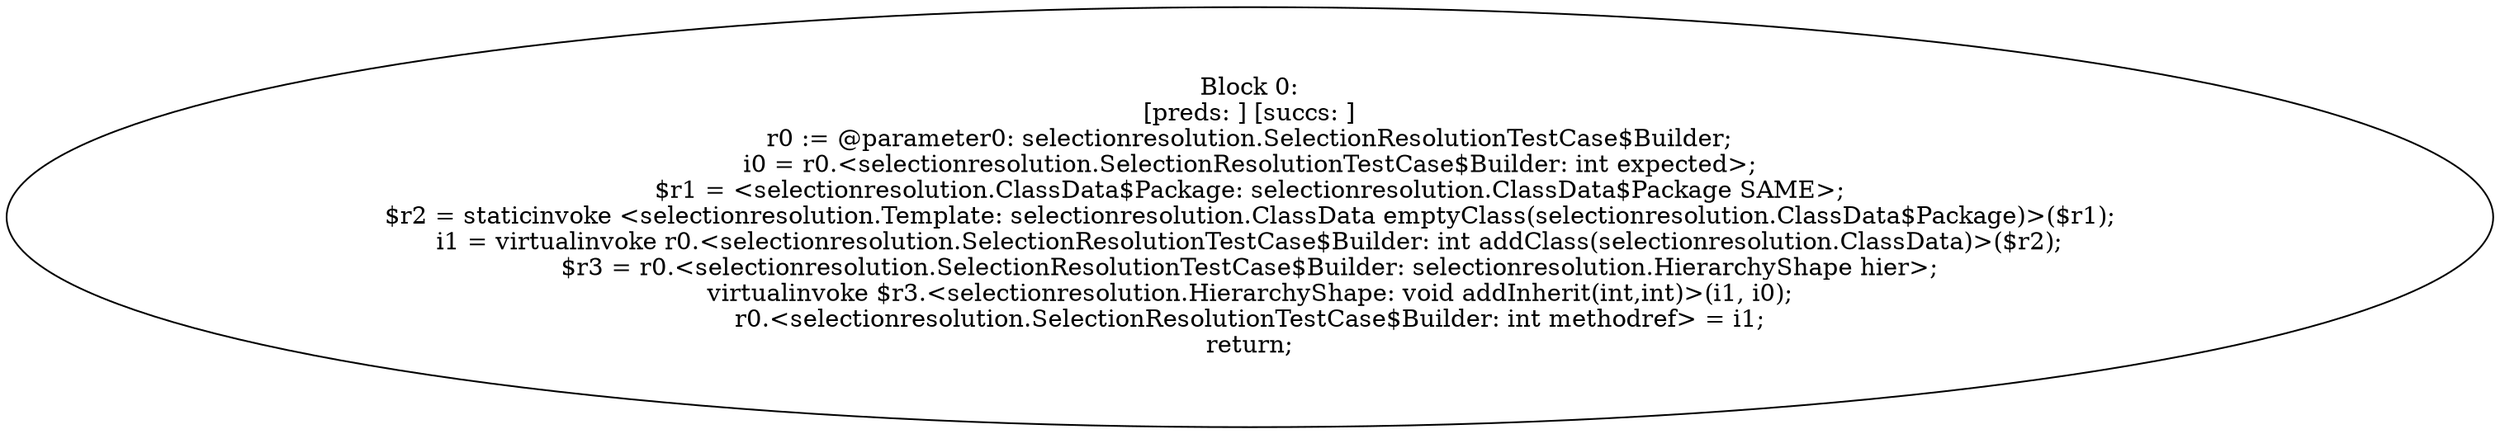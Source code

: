 digraph "unitGraph" {
    "Block 0:
[preds: ] [succs: ]
r0 := @parameter0: selectionresolution.SelectionResolutionTestCase$Builder;
i0 = r0.<selectionresolution.SelectionResolutionTestCase$Builder: int expected>;
$r1 = <selectionresolution.ClassData$Package: selectionresolution.ClassData$Package SAME>;
$r2 = staticinvoke <selectionresolution.Template: selectionresolution.ClassData emptyClass(selectionresolution.ClassData$Package)>($r1);
i1 = virtualinvoke r0.<selectionresolution.SelectionResolutionTestCase$Builder: int addClass(selectionresolution.ClassData)>($r2);
$r3 = r0.<selectionresolution.SelectionResolutionTestCase$Builder: selectionresolution.HierarchyShape hier>;
virtualinvoke $r3.<selectionresolution.HierarchyShape: void addInherit(int,int)>(i1, i0);
r0.<selectionresolution.SelectionResolutionTestCase$Builder: int methodref> = i1;
return;
"
}
